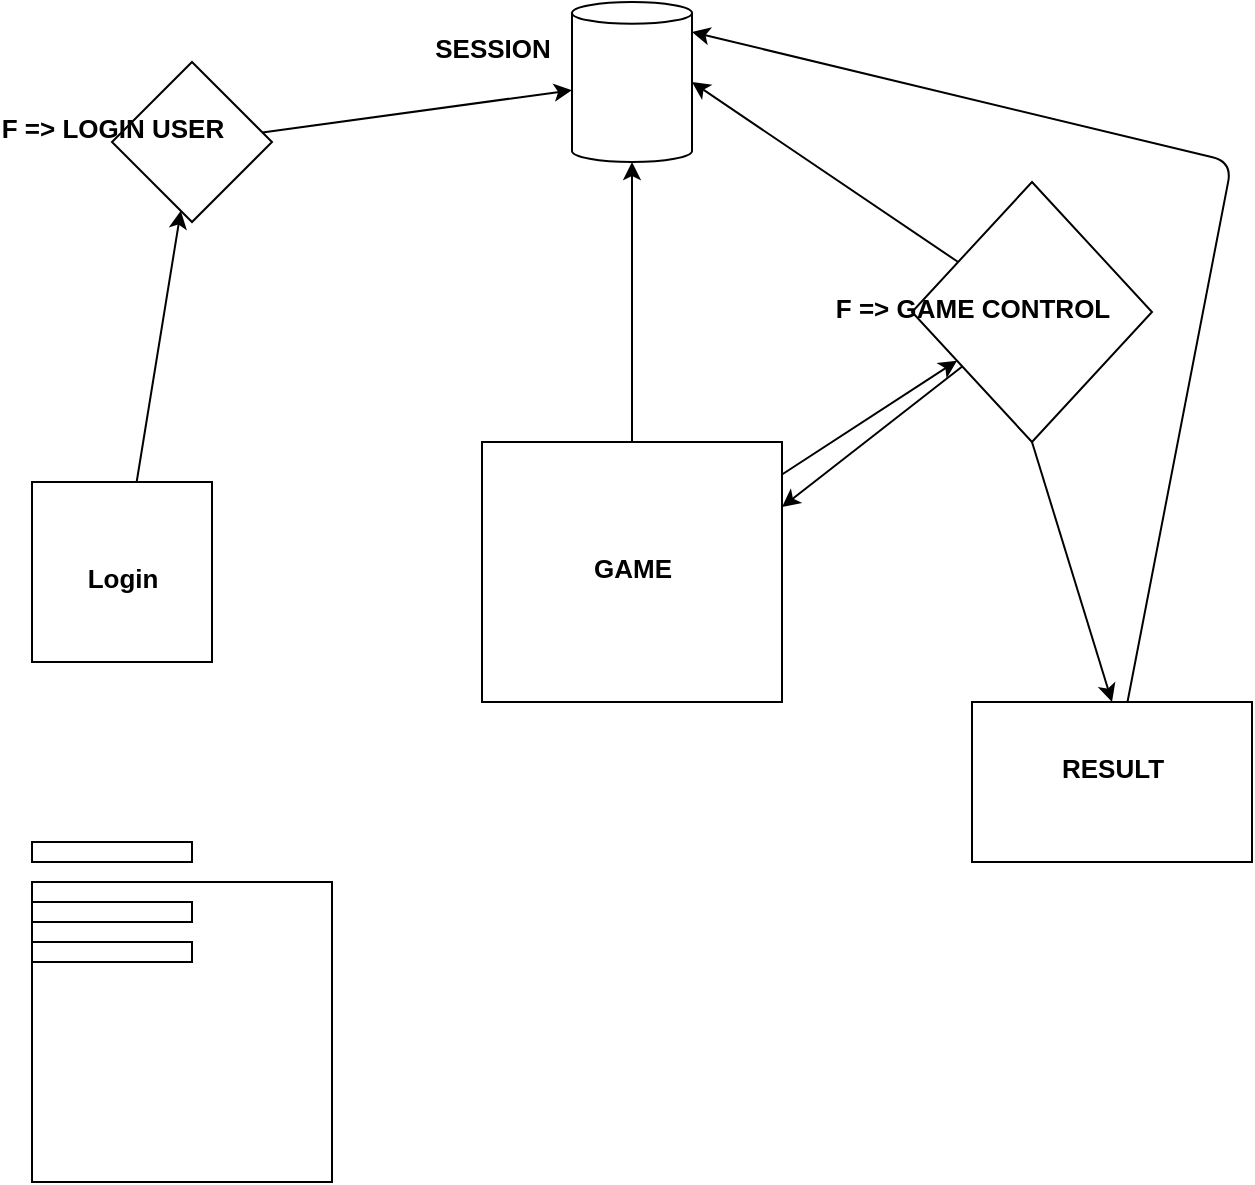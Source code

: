<mxfile>
    <diagram id="z_f6yITZZ-RD5W3v6UrD" name="Page-1">
        <mxGraphModel dx="660" dy="343" grid="1" gridSize="10" guides="1" tooltips="1" connect="1" arrows="1" fold="1" page="1" pageScale="1" pageWidth="850" pageHeight="1100" math="0" shadow="0">
            <root>
                <mxCell id="0"/>
                <mxCell id="1" parent="0"/>
                <mxCell id="5" style="edgeStyle=none;html=1;" edge="1" parent="1" source="2" target="4">
                    <mxGeometry relative="1" as="geometry"/>
                </mxCell>
                <mxCell id="2" value="" style="whiteSpace=wrap;html=1;aspect=fixed;" vertex="1" parent="1">
                    <mxGeometry x="40" y="250" width="90" height="90" as="geometry"/>
                </mxCell>
                <mxCell id="3" value="" style="shape=cylinder3;whiteSpace=wrap;html=1;boundedLbl=1;backgroundOutline=1;size=5.438;" vertex="1" parent="1">
                    <mxGeometry x="310" y="10" width="60" height="80" as="geometry"/>
                </mxCell>
                <mxCell id="6" style="edgeStyle=none;html=1;" edge="1" parent="1" source="4" target="3">
                    <mxGeometry relative="1" as="geometry"/>
                </mxCell>
                <mxCell id="4" value="" style="rhombus;whiteSpace=wrap;html=1;" vertex="1" parent="1">
                    <mxGeometry x="80" y="40" width="80" height="80" as="geometry"/>
                </mxCell>
                <mxCell id="7" value="&lt;font style=&quot;font-size: 13px;&quot;&gt;Login&lt;/font&gt;" style="text;strokeColor=none;fillColor=none;html=1;fontSize=24;fontStyle=1;verticalAlign=middle;align=center;" vertex="1" parent="1">
                    <mxGeometry x="35" y="275" width="100" height="40" as="geometry"/>
                </mxCell>
                <mxCell id="9" style="edgeStyle=none;html=1;entryX=0.5;entryY=1;entryDx=0;entryDy=0;entryPerimeter=0;fontSize=13;" edge="1" parent="1" source="8" target="3">
                    <mxGeometry relative="1" as="geometry"/>
                </mxCell>
                <mxCell id="11" style="edgeStyle=none;html=1;fontSize=13;" edge="1" parent="1" source="8" target="10">
                    <mxGeometry relative="1" as="geometry"/>
                </mxCell>
                <mxCell id="17" style="edgeStyle=none;html=1;entryX=0.5;entryY=0;entryDx=0;entryDy=0;fontSize=13;exitX=0.5;exitY=1;exitDx=0;exitDy=0;" edge="1" parent="1" source="10" target="16">
                    <mxGeometry relative="1" as="geometry"/>
                </mxCell>
                <mxCell id="8" value="" style="rounded=0;whiteSpace=wrap;html=1;fontSize=13;" vertex="1" parent="1">
                    <mxGeometry x="265" y="230" width="150" height="130" as="geometry"/>
                </mxCell>
                <mxCell id="12" style="edgeStyle=none;html=1;entryX=1;entryY=0.5;entryDx=0;entryDy=0;entryPerimeter=0;fontSize=13;" edge="1" parent="1" source="10" target="3">
                    <mxGeometry relative="1" as="geometry"/>
                </mxCell>
                <mxCell id="14" style="edgeStyle=none;html=1;entryX=1;entryY=0.25;entryDx=0;entryDy=0;fontSize=13;" edge="1" parent="1" source="10" target="8">
                    <mxGeometry relative="1" as="geometry"/>
                </mxCell>
                <mxCell id="10" value="" style="rhombus;whiteSpace=wrap;html=1;fontSize=13;" vertex="1" parent="1">
                    <mxGeometry x="480" y="100" width="120" height="130" as="geometry"/>
                </mxCell>
                <mxCell id="15" value="&lt;font style=&quot;font-size: 13px;&quot;&gt;GAME&lt;br&gt;&lt;/font&gt;" style="text;strokeColor=none;fillColor=none;html=1;fontSize=24;fontStyle=1;verticalAlign=middle;align=center;" vertex="1" parent="1">
                    <mxGeometry x="290" y="270" width="100" height="40" as="geometry"/>
                </mxCell>
                <mxCell id="20" style="edgeStyle=none;html=1;entryX=1;entryY=0;entryDx=0;entryDy=15;entryPerimeter=0;fontSize=13;" edge="1" parent="1" source="16" target="3">
                    <mxGeometry relative="1" as="geometry">
                        <Array as="points">
                            <mxPoint x="640" y="90"/>
                        </Array>
                    </mxGeometry>
                </mxCell>
                <mxCell id="16" value="" style="rounded=0;whiteSpace=wrap;html=1;fontSize=13;" vertex="1" parent="1">
                    <mxGeometry x="510" y="360" width="140" height="80" as="geometry"/>
                </mxCell>
                <mxCell id="18" value="&lt;font style=&quot;font-size: 13px;&quot;&gt;RESULT&lt;br&gt;&lt;/font&gt;" style="text;strokeColor=none;fillColor=none;html=1;fontSize=24;fontStyle=1;verticalAlign=middle;align=center;" vertex="1" parent="1">
                    <mxGeometry x="530" y="370" width="100" height="40" as="geometry"/>
                </mxCell>
                <mxCell id="21" value="&lt;font style=&quot;font-size: 13px;&quot;&gt;F =&amp;gt; LOGIN USER&lt;/font&gt;" style="text;strokeColor=none;fillColor=none;html=1;fontSize=24;fontStyle=1;verticalAlign=middle;align=center;" vertex="1" parent="1">
                    <mxGeometry x="30" y="50" width="100" height="40" as="geometry"/>
                </mxCell>
                <mxCell id="22" value="&lt;font style=&quot;font-size: 13px;&quot;&gt;SESSION&lt;/font&gt;" style="text;strokeColor=none;fillColor=none;html=1;fontSize=24;fontStyle=1;verticalAlign=middle;align=center;" vertex="1" parent="1">
                    <mxGeometry x="220" y="10" width="100" height="40" as="geometry"/>
                </mxCell>
                <mxCell id="23" value="&lt;font style=&quot;font-size: 13px;&quot;&gt;F =&amp;gt; GAME CONTROL&lt;br&gt;&lt;/font&gt;" style="text;strokeColor=none;fillColor=none;html=1;fontSize=24;fontStyle=1;verticalAlign=middle;align=center;" vertex="1" parent="1">
                    <mxGeometry x="460" y="140" width="100" height="40" as="geometry"/>
                </mxCell>
                <mxCell id="24" value="" style="whiteSpace=wrap;html=1;aspect=fixed;fontSize=13;" vertex="1" parent="1">
                    <mxGeometry x="40" y="450" width="150" height="150" as="geometry"/>
                </mxCell>
                <mxCell id="25" value="" style="rounded=0;whiteSpace=wrap;html=1;fontSize=13;" vertex="1" parent="1">
                    <mxGeometry x="40" y="460" width="80" height="10" as="geometry"/>
                </mxCell>
                <mxCell id="26" value="" style="rounded=0;whiteSpace=wrap;html=1;fontSize=13;" vertex="1" parent="1">
                    <mxGeometry x="40" y="480" width="80" height="10" as="geometry"/>
                </mxCell>
                <mxCell id="27" value="" style="rounded=0;whiteSpace=wrap;html=1;fontSize=13;" vertex="1" parent="1">
                    <mxGeometry x="40" y="430" width="80" height="10" as="geometry"/>
                </mxCell>
            </root>
        </mxGraphModel>
    </diagram>
</mxfile>